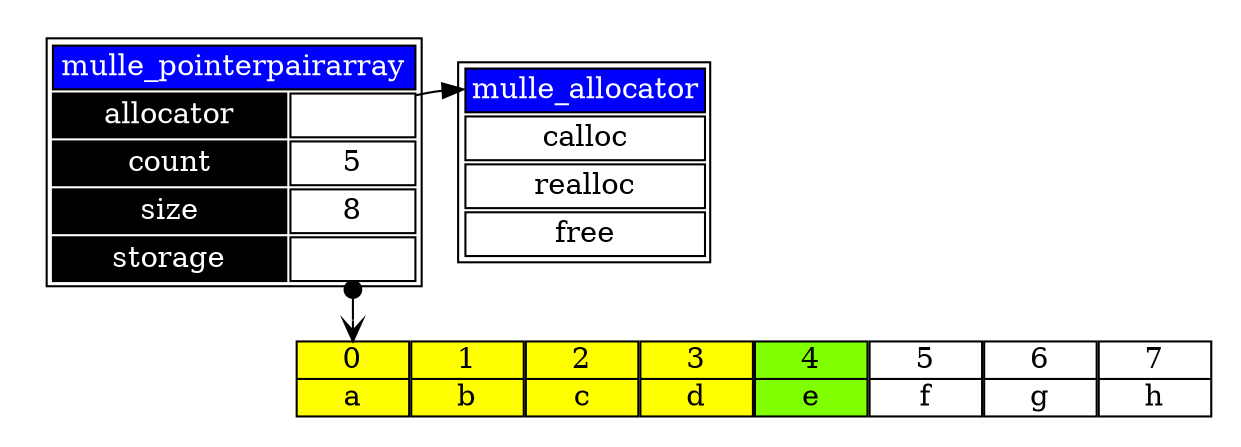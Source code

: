 digraph {
   graph [ pad="0.2", ranksep="0.3", nodesep="0.0"];

   subgraph allocator {
      rank = same;
      rankdir=LR;

      "mulle_pointerpairarray" [ label=<<TABLE BORDER="1">
         <TR BORDER="0"><TD BGCOLOR="blue" COLSPAN="2"><FONT COLOR="white">mulle_pointerpairarray</FONT></TD></TR>
         <TR BORDER="0"><TD BGCOLOR="black"><FONT COLOR="white">allocator</FONT></TD><TD PORT="allocator"></TD></TR>
         <TR BORDER="0"><TD BGCOLOR="black"><FONT COLOR="white">count</FONT></TD><TD>5</TD></TR>
         <TR BORDER="0"><TD BGCOLOR="black"><FONT COLOR="white">size</FONT></TD><TD>8</TD></TR>
         <TR BORDER="0"><TD BGCOLOR="black"><FONT COLOR="white">storage</FONT></TD><TD PORT="pointers"></TD></TR>
         </TABLE>>, shape="none" ];

      "mulle_allocator" [ label=<<TABLE BORDER="1">
         <TR BORDER="0"><TD PORT="name" BGCOLOR="blue"><FONT COLOR="white">mulle_allocator</FONT></TD></TR>
         <TR BORDER="0"><TD>calloc</TD></TR>
         <TR BORDER="0"><TD>realloc</TD></TR>
         <TR BORDER="0"><TD>free</TD></TR>
         </TABLE>>, shape="none" ];

      "mulle_pointerpairarray" ->  "mulle_allocator" [ style="invis" ]
   }

   subgraph keys {
      node  [shape=record, style="filled", fontcolor=black, fontsize=14, fixedsize=true];
      rank = same;

      "k_a" [ label="{ 0 | a }", fillcolor="yellow"];
      "k_b" [ label="{ 1 | b }", fillcolor="yellow"];
      "k_c" [ label="{ 2 | c }", fillcolor="yellow"];
      "k_d" [ label="{ 3 | d }", fillcolor="yellow"];
      "k_e" [ label="{ 4 | e }", fillcolor="chartreuse"];
      "k_f" [ label="{ 5 | f }", fillcolor="white"];
      "k_g" [ label="{ 6 | g }", fillcolor="white"];
      "k_h" [ label="{ 7 | h }", fillcolor="white"];
   }

//   "keys" -> "values" [ style="invis" ]
   // center doesn't work :(
   "mulle_pointerpairarray":"pointers":"c"  -> "k_a"               [ arrowtail="dot", arrowhead="vee", dir="both" ]
   "mulle_pointerpairarray":"allocator":"c" -> "mulle_allocator":"name":"w"
}

